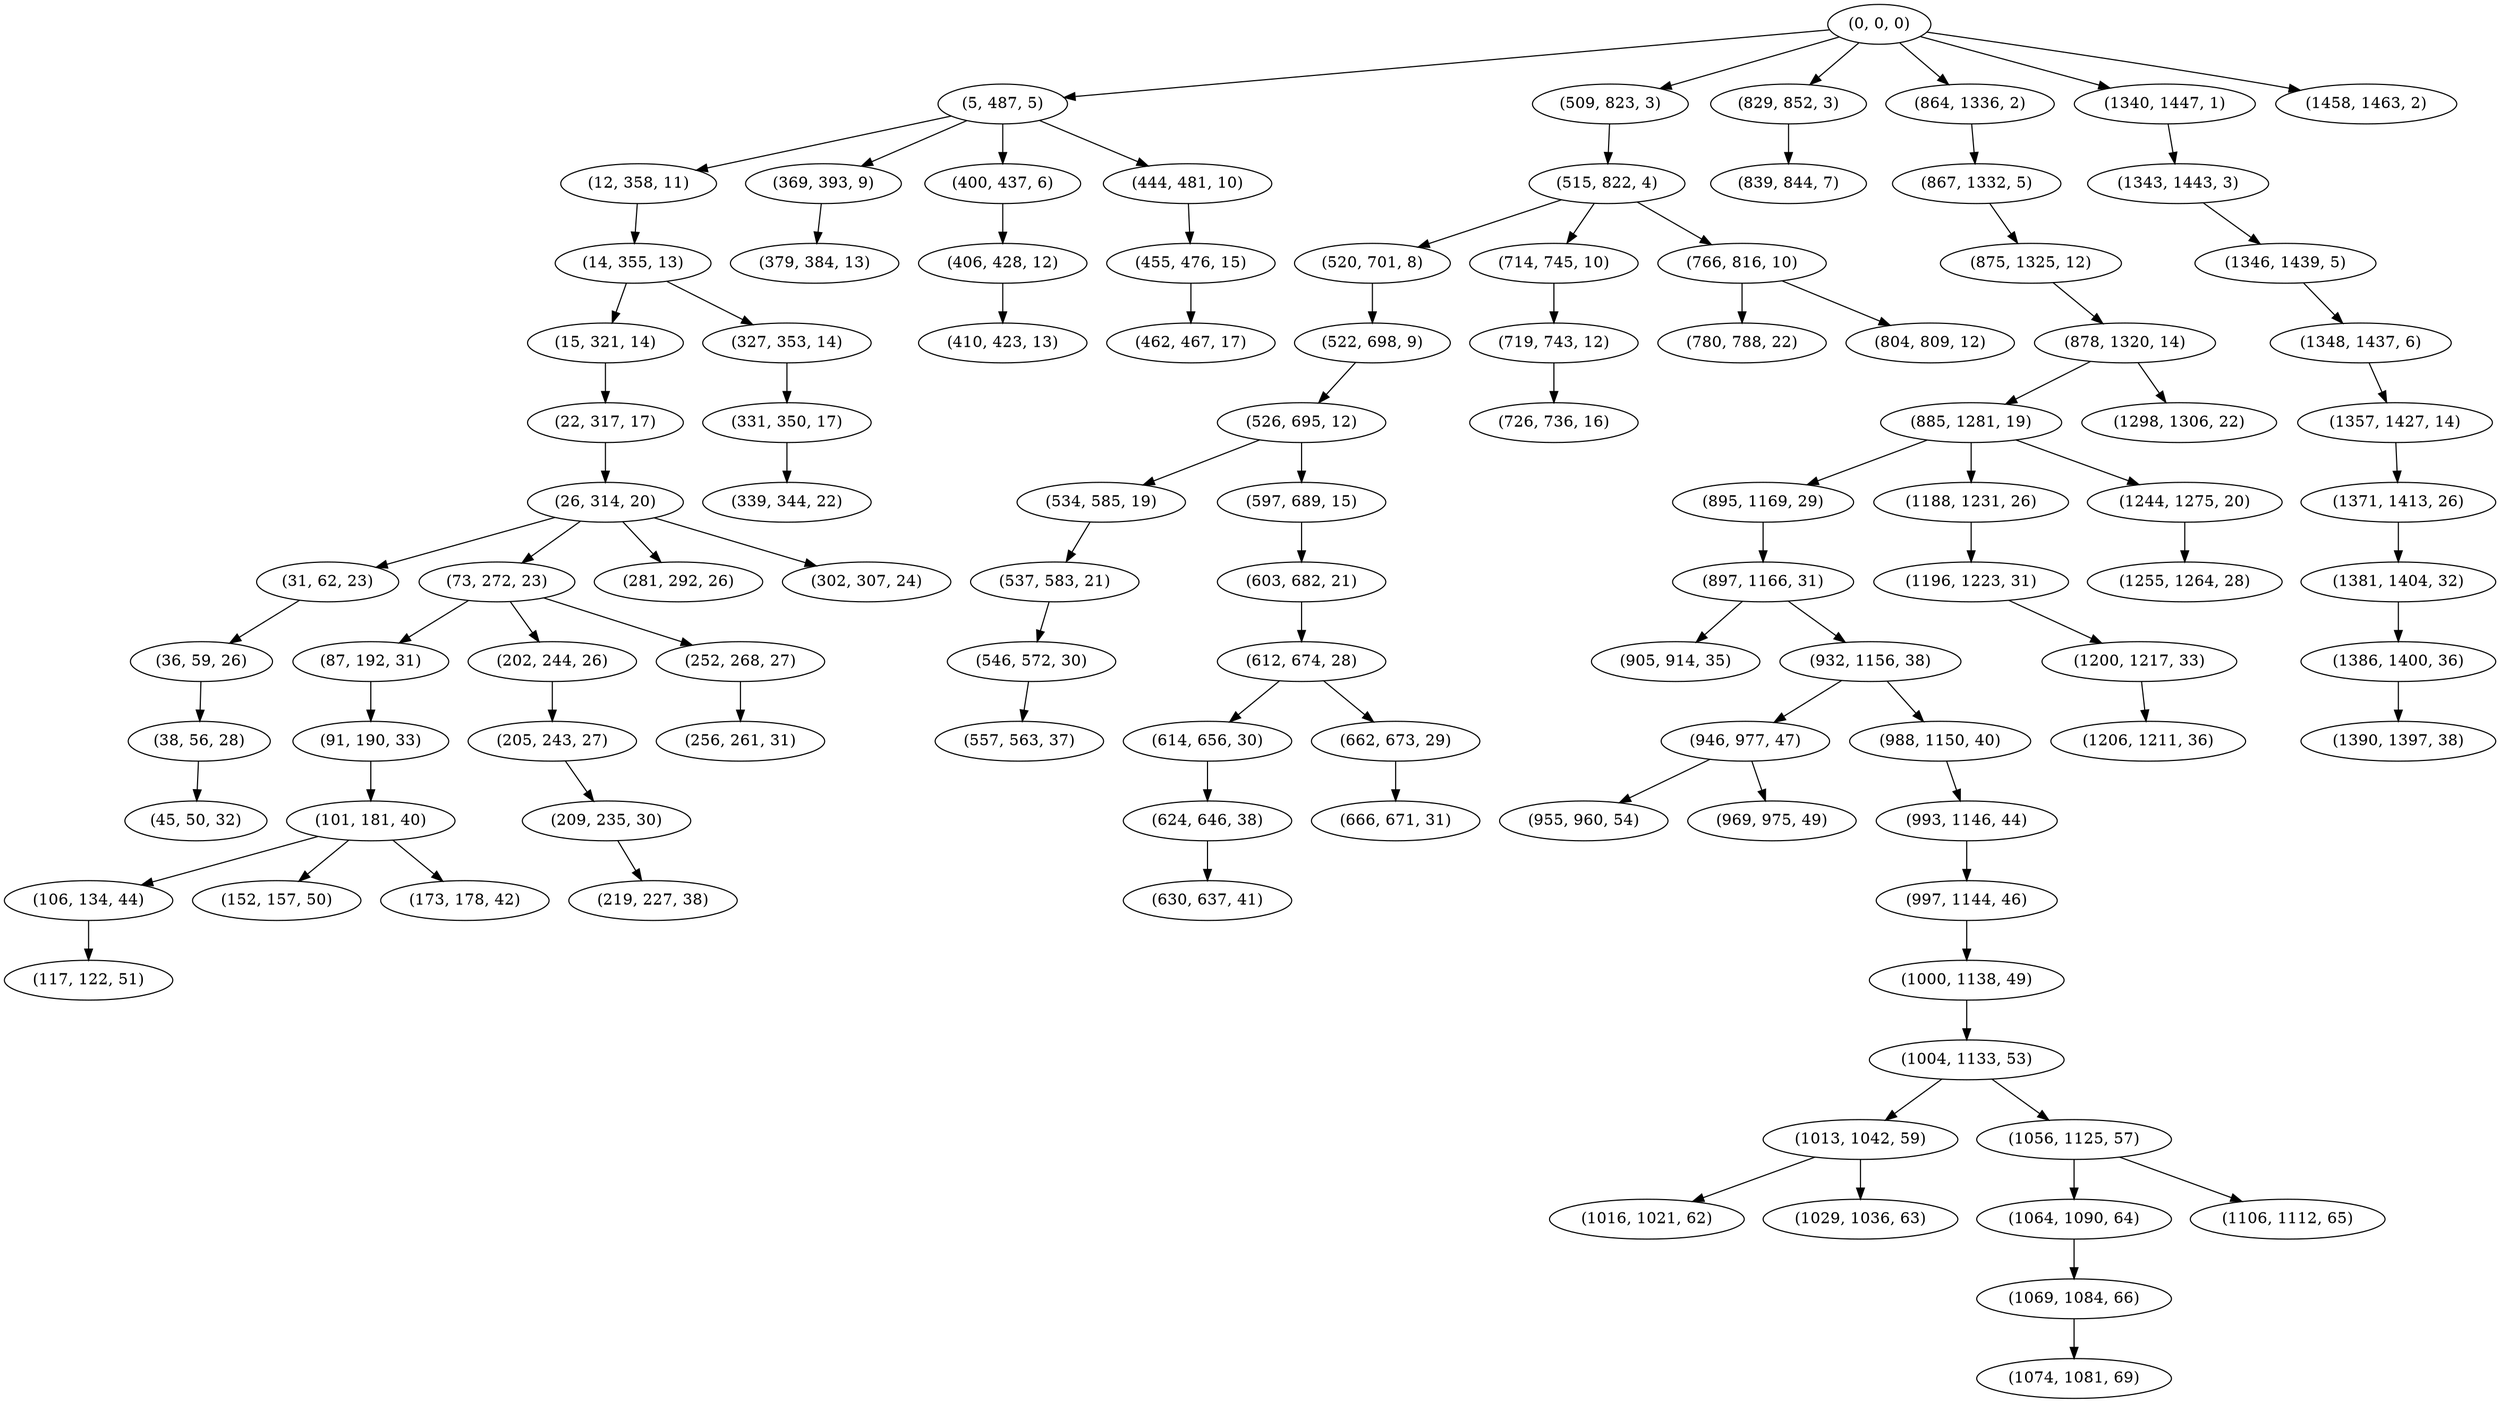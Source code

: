 digraph tree {
    "(0, 0, 0)";
    "(5, 487, 5)";
    "(12, 358, 11)";
    "(14, 355, 13)";
    "(15, 321, 14)";
    "(22, 317, 17)";
    "(26, 314, 20)";
    "(31, 62, 23)";
    "(36, 59, 26)";
    "(38, 56, 28)";
    "(45, 50, 32)";
    "(73, 272, 23)";
    "(87, 192, 31)";
    "(91, 190, 33)";
    "(101, 181, 40)";
    "(106, 134, 44)";
    "(117, 122, 51)";
    "(152, 157, 50)";
    "(173, 178, 42)";
    "(202, 244, 26)";
    "(205, 243, 27)";
    "(209, 235, 30)";
    "(219, 227, 38)";
    "(252, 268, 27)";
    "(256, 261, 31)";
    "(281, 292, 26)";
    "(302, 307, 24)";
    "(327, 353, 14)";
    "(331, 350, 17)";
    "(339, 344, 22)";
    "(369, 393, 9)";
    "(379, 384, 13)";
    "(400, 437, 6)";
    "(406, 428, 12)";
    "(410, 423, 13)";
    "(444, 481, 10)";
    "(455, 476, 15)";
    "(462, 467, 17)";
    "(509, 823, 3)";
    "(515, 822, 4)";
    "(520, 701, 8)";
    "(522, 698, 9)";
    "(526, 695, 12)";
    "(534, 585, 19)";
    "(537, 583, 21)";
    "(546, 572, 30)";
    "(557, 563, 37)";
    "(597, 689, 15)";
    "(603, 682, 21)";
    "(612, 674, 28)";
    "(614, 656, 30)";
    "(624, 646, 38)";
    "(630, 637, 41)";
    "(662, 673, 29)";
    "(666, 671, 31)";
    "(714, 745, 10)";
    "(719, 743, 12)";
    "(726, 736, 16)";
    "(766, 816, 10)";
    "(780, 788, 22)";
    "(804, 809, 12)";
    "(829, 852, 3)";
    "(839, 844, 7)";
    "(864, 1336, 2)";
    "(867, 1332, 5)";
    "(875, 1325, 12)";
    "(878, 1320, 14)";
    "(885, 1281, 19)";
    "(895, 1169, 29)";
    "(897, 1166, 31)";
    "(905, 914, 35)";
    "(932, 1156, 38)";
    "(946, 977, 47)";
    "(955, 960, 54)";
    "(969, 975, 49)";
    "(988, 1150, 40)";
    "(993, 1146, 44)";
    "(997, 1144, 46)";
    "(1000, 1138, 49)";
    "(1004, 1133, 53)";
    "(1013, 1042, 59)";
    "(1016, 1021, 62)";
    "(1029, 1036, 63)";
    "(1056, 1125, 57)";
    "(1064, 1090, 64)";
    "(1069, 1084, 66)";
    "(1074, 1081, 69)";
    "(1106, 1112, 65)";
    "(1188, 1231, 26)";
    "(1196, 1223, 31)";
    "(1200, 1217, 33)";
    "(1206, 1211, 36)";
    "(1244, 1275, 20)";
    "(1255, 1264, 28)";
    "(1298, 1306, 22)";
    "(1340, 1447, 1)";
    "(1343, 1443, 3)";
    "(1346, 1439, 5)";
    "(1348, 1437, 6)";
    "(1357, 1427, 14)";
    "(1371, 1413, 26)";
    "(1381, 1404, 32)";
    "(1386, 1400, 36)";
    "(1390, 1397, 38)";
    "(1458, 1463, 2)";
    "(0, 0, 0)" -> "(5, 487, 5)";
    "(0, 0, 0)" -> "(509, 823, 3)";
    "(0, 0, 0)" -> "(829, 852, 3)";
    "(0, 0, 0)" -> "(864, 1336, 2)";
    "(0, 0, 0)" -> "(1340, 1447, 1)";
    "(0, 0, 0)" -> "(1458, 1463, 2)";
    "(5, 487, 5)" -> "(12, 358, 11)";
    "(5, 487, 5)" -> "(369, 393, 9)";
    "(5, 487, 5)" -> "(400, 437, 6)";
    "(5, 487, 5)" -> "(444, 481, 10)";
    "(12, 358, 11)" -> "(14, 355, 13)";
    "(14, 355, 13)" -> "(15, 321, 14)";
    "(14, 355, 13)" -> "(327, 353, 14)";
    "(15, 321, 14)" -> "(22, 317, 17)";
    "(22, 317, 17)" -> "(26, 314, 20)";
    "(26, 314, 20)" -> "(31, 62, 23)";
    "(26, 314, 20)" -> "(73, 272, 23)";
    "(26, 314, 20)" -> "(281, 292, 26)";
    "(26, 314, 20)" -> "(302, 307, 24)";
    "(31, 62, 23)" -> "(36, 59, 26)";
    "(36, 59, 26)" -> "(38, 56, 28)";
    "(38, 56, 28)" -> "(45, 50, 32)";
    "(73, 272, 23)" -> "(87, 192, 31)";
    "(73, 272, 23)" -> "(202, 244, 26)";
    "(73, 272, 23)" -> "(252, 268, 27)";
    "(87, 192, 31)" -> "(91, 190, 33)";
    "(91, 190, 33)" -> "(101, 181, 40)";
    "(101, 181, 40)" -> "(106, 134, 44)";
    "(101, 181, 40)" -> "(152, 157, 50)";
    "(101, 181, 40)" -> "(173, 178, 42)";
    "(106, 134, 44)" -> "(117, 122, 51)";
    "(202, 244, 26)" -> "(205, 243, 27)";
    "(205, 243, 27)" -> "(209, 235, 30)";
    "(209, 235, 30)" -> "(219, 227, 38)";
    "(252, 268, 27)" -> "(256, 261, 31)";
    "(327, 353, 14)" -> "(331, 350, 17)";
    "(331, 350, 17)" -> "(339, 344, 22)";
    "(369, 393, 9)" -> "(379, 384, 13)";
    "(400, 437, 6)" -> "(406, 428, 12)";
    "(406, 428, 12)" -> "(410, 423, 13)";
    "(444, 481, 10)" -> "(455, 476, 15)";
    "(455, 476, 15)" -> "(462, 467, 17)";
    "(509, 823, 3)" -> "(515, 822, 4)";
    "(515, 822, 4)" -> "(520, 701, 8)";
    "(515, 822, 4)" -> "(714, 745, 10)";
    "(515, 822, 4)" -> "(766, 816, 10)";
    "(520, 701, 8)" -> "(522, 698, 9)";
    "(522, 698, 9)" -> "(526, 695, 12)";
    "(526, 695, 12)" -> "(534, 585, 19)";
    "(526, 695, 12)" -> "(597, 689, 15)";
    "(534, 585, 19)" -> "(537, 583, 21)";
    "(537, 583, 21)" -> "(546, 572, 30)";
    "(546, 572, 30)" -> "(557, 563, 37)";
    "(597, 689, 15)" -> "(603, 682, 21)";
    "(603, 682, 21)" -> "(612, 674, 28)";
    "(612, 674, 28)" -> "(614, 656, 30)";
    "(612, 674, 28)" -> "(662, 673, 29)";
    "(614, 656, 30)" -> "(624, 646, 38)";
    "(624, 646, 38)" -> "(630, 637, 41)";
    "(662, 673, 29)" -> "(666, 671, 31)";
    "(714, 745, 10)" -> "(719, 743, 12)";
    "(719, 743, 12)" -> "(726, 736, 16)";
    "(766, 816, 10)" -> "(780, 788, 22)";
    "(766, 816, 10)" -> "(804, 809, 12)";
    "(829, 852, 3)" -> "(839, 844, 7)";
    "(864, 1336, 2)" -> "(867, 1332, 5)";
    "(867, 1332, 5)" -> "(875, 1325, 12)";
    "(875, 1325, 12)" -> "(878, 1320, 14)";
    "(878, 1320, 14)" -> "(885, 1281, 19)";
    "(878, 1320, 14)" -> "(1298, 1306, 22)";
    "(885, 1281, 19)" -> "(895, 1169, 29)";
    "(885, 1281, 19)" -> "(1188, 1231, 26)";
    "(885, 1281, 19)" -> "(1244, 1275, 20)";
    "(895, 1169, 29)" -> "(897, 1166, 31)";
    "(897, 1166, 31)" -> "(905, 914, 35)";
    "(897, 1166, 31)" -> "(932, 1156, 38)";
    "(932, 1156, 38)" -> "(946, 977, 47)";
    "(932, 1156, 38)" -> "(988, 1150, 40)";
    "(946, 977, 47)" -> "(955, 960, 54)";
    "(946, 977, 47)" -> "(969, 975, 49)";
    "(988, 1150, 40)" -> "(993, 1146, 44)";
    "(993, 1146, 44)" -> "(997, 1144, 46)";
    "(997, 1144, 46)" -> "(1000, 1138, 49)";
    "(1000, 1138, 49)" -> "(1004, 1133, 53)";
    "(1004, 1133, 53)" -> "(1013, 1042, 59)";
    "(1004, 1133, 53)" -> "(1056, 1125, 57)";
    "(1013, 1042, 59)" -> "(1016, 1021, 62)";
    "(1013, 1042, 59)" -> "(1029, 1036, 63)";
    "(1056, 1125, 57)" -> "(1064, 1090, 64)";
    "(1056, 1125, 57)" -> "(1106, 1112, 65)";
    "(1064, 1090, 64)" -> "(1069, 1084, 66)";
    "(1069, 1084, 66)" -> "(1074, 1081, 69)";
    "(1188, 1231, 26)" -> "(1196, 1223, 31)";
    "(1196, 1223, 31)" -> "(1200, 1217, 33)";
    "(1200, 1217, 33)" -> "(1206, 1211, 36)";
    "(1244, 1275, 20)" -> "(1255, 1264, 28)";
    "(1340, 1447, 1)" -> "(1343, 1443, 3)";
    "(1343, 1443, 3)" -> "(1346, 1439, 5)";
    "(1346, 1439, 5)" -> "(1348, 1437, 6)";
    "(1348, 1437, 6)" -> "(1357, 1427, 14)";
    "(1357, 1427, 14)" -> "(1371, 1413, 26)";
    "(1371, 1413, 26)" -> "(1381, 1404, 32)";
    "(1381, 1404, 32)" -> "(1386, 1400, 36)";
    "(1386, 1400, 36)" -> "(1390, 1397, 38)";
}

